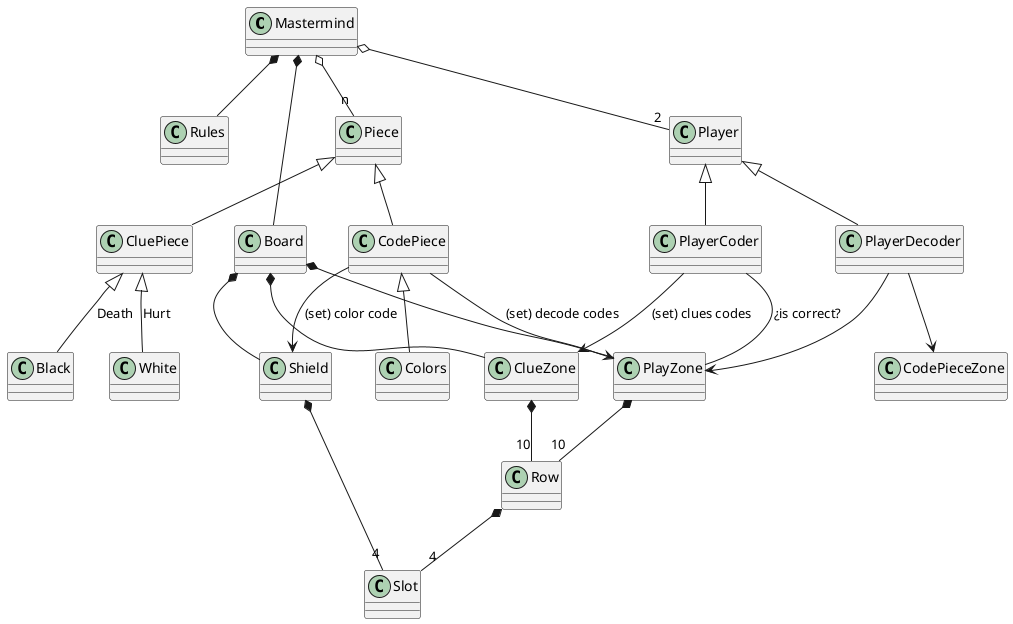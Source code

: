 @startuml

Mastermind *-- Rules
Mastermind *-- Board
Mastermind o-- "n" Piece
Mastermind o-- "2" Player

Player <|-- PlayerCoder
Player <|-- PlayerDecoder

Piece <|-- CluePiece
Piece <|-- CodePiece

Board *-- PlayZone
Board *-- ClueZone
Board *-- Shield 

PlayZone *-- "10" Row
ClueZone *-- "10" Row
Row *-- "4" Slot

Shield *-- "4" Slot

CodePiece <|-- Colors
CluePiece <|-- Black : Death
CluePiece <|-- White : Hurt

CodePiece --> Shield : (set) color code
PlayerDecoder --> PlayZone
PlayerDecoder --> CodePieceZone
PlayerCoder -- PlayZone : ¿is correct? 
PlayerCoder --> ClueZone : (set) clues codes
CodePiece --> PlayZone : (set) decode codes 


@enduml
